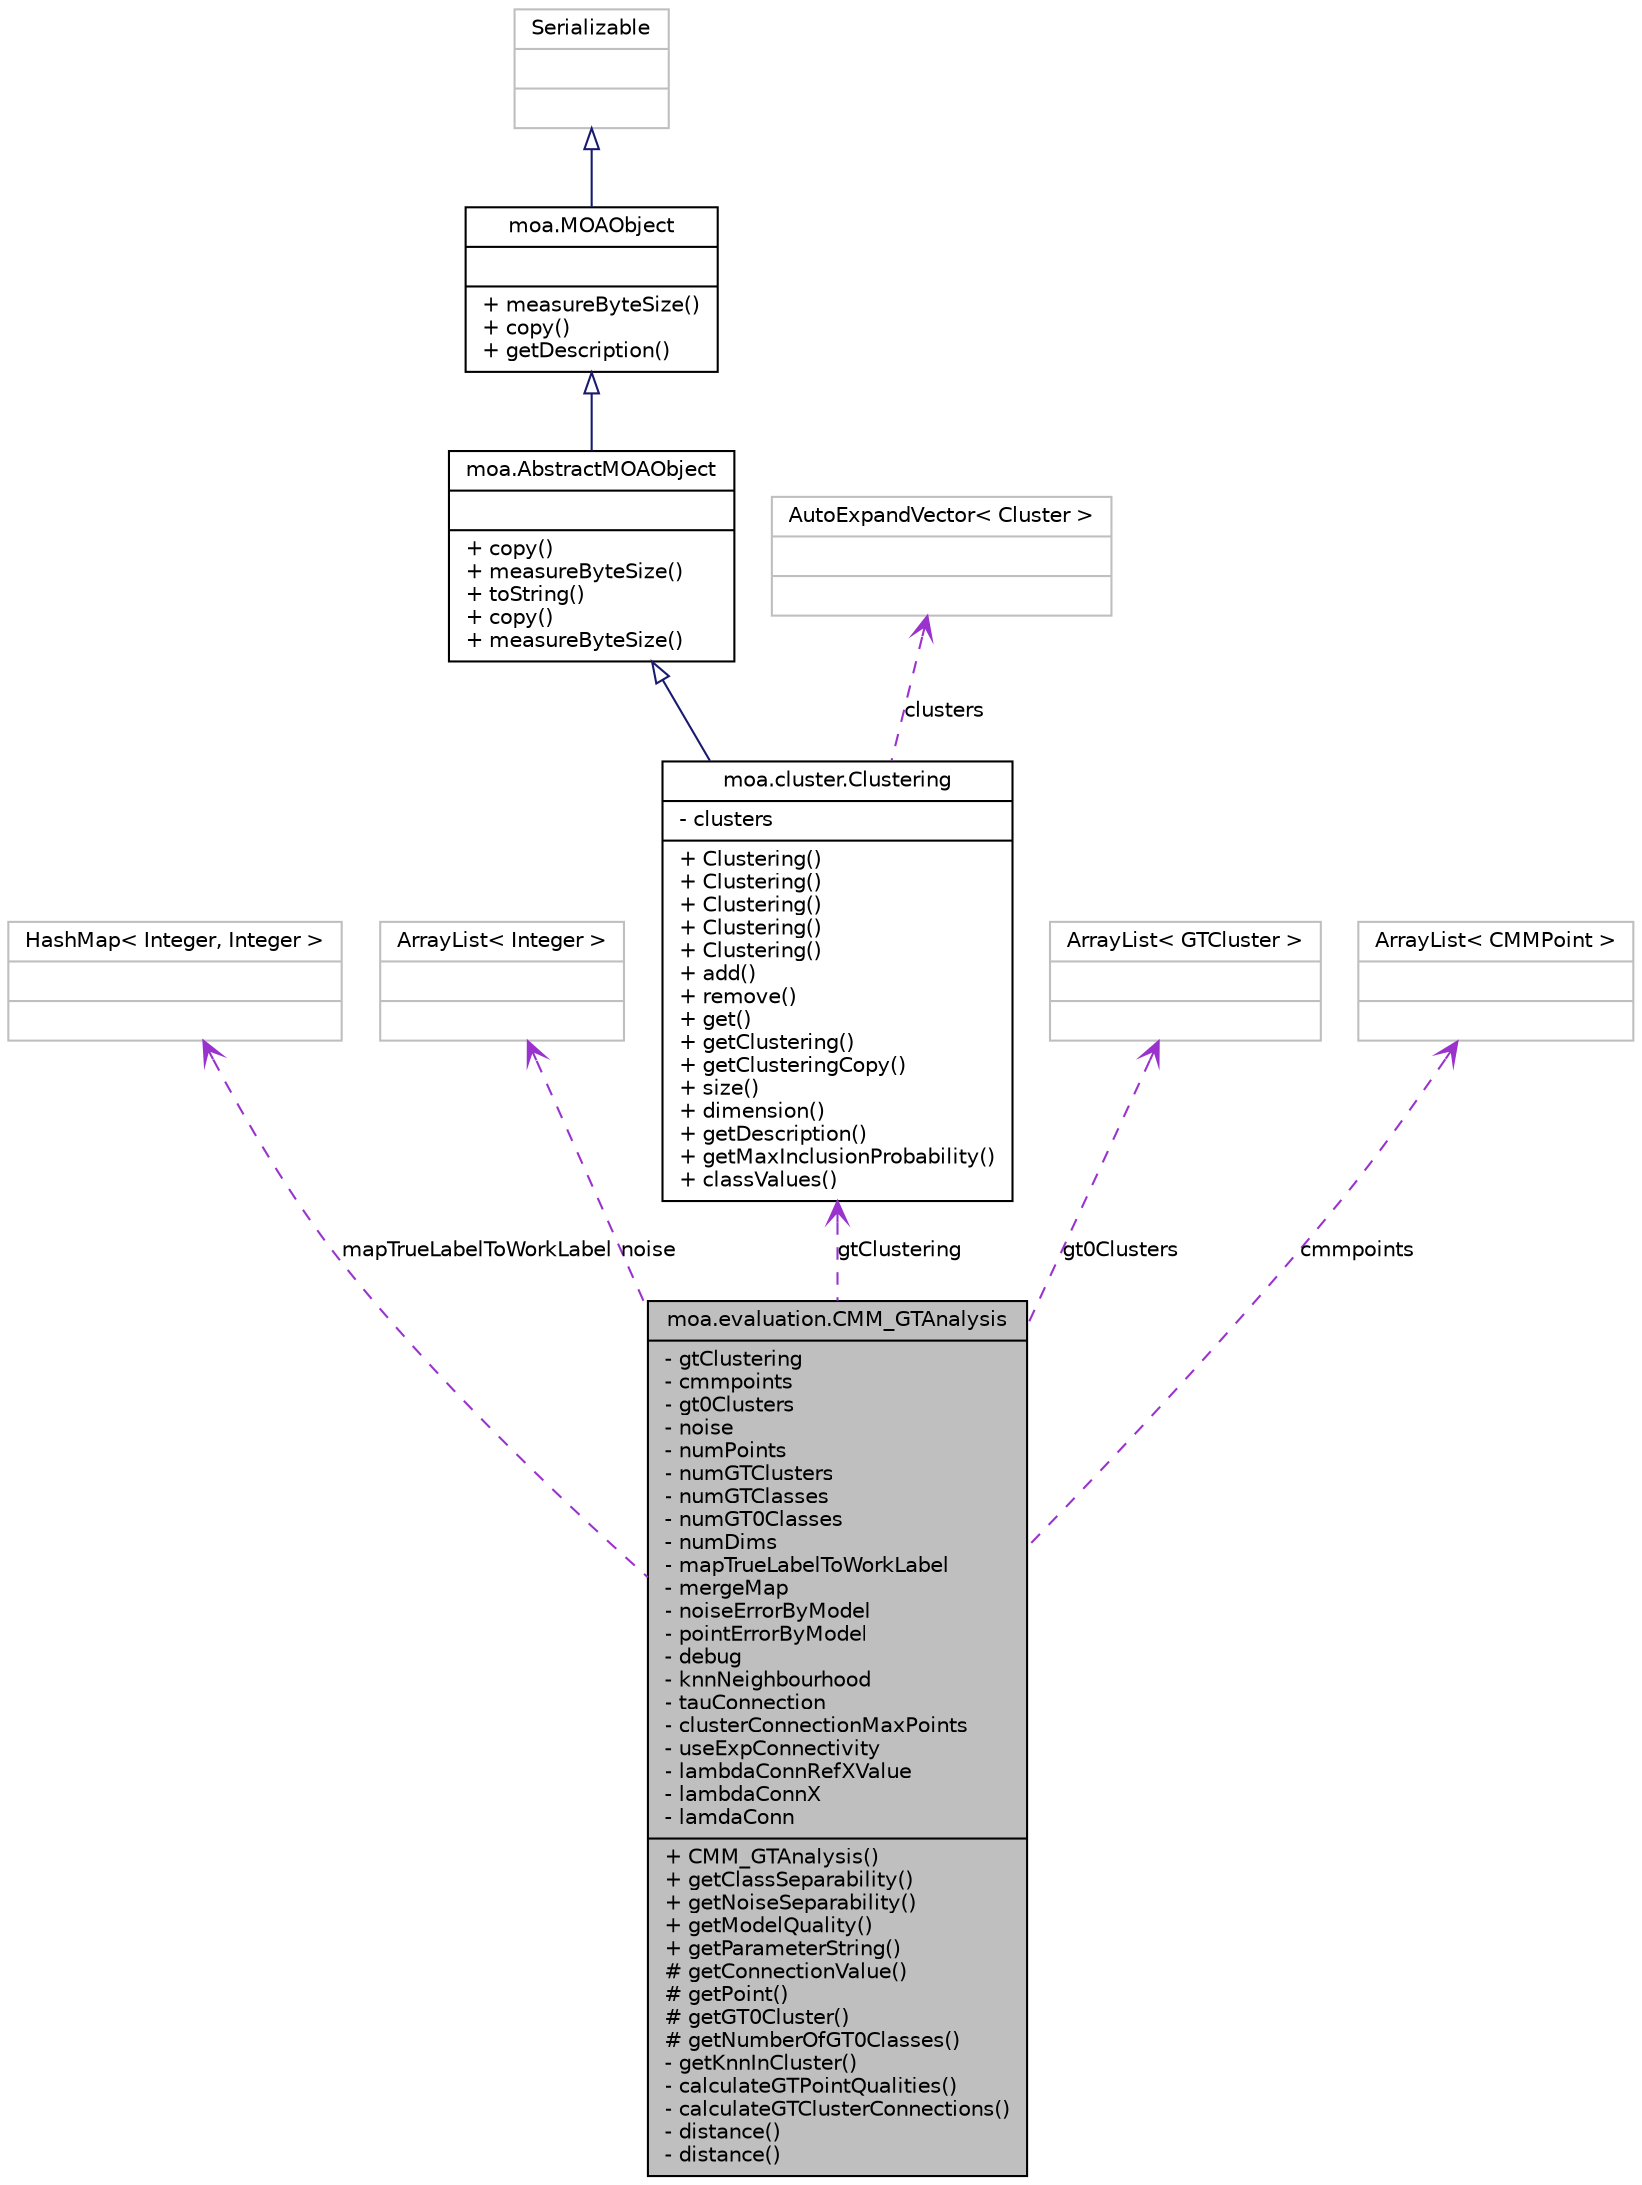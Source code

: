 digraph G
{
  edge [fontname="Helvetica",fontsize="10",labelfontname="Helvetica",labelfontsize="10"];
  node [fontname="Helvetica",fontsize="10",shape=record];
  Node1 [label="{moa.evaluation.CMM_GTAnalysis\n|- gtClustering\l- cmmpoints\l- gt0Clusters\l- noise\l- numPoints\l- numGTClusters\l- numGTClasses\l- numGT0Classes\l- numDims\l- mapTrueLabelToWorkLabel\l- mergeMap\l- noiseErrorByModel\l- pointErrorByModel\l- debug\l- knnNeighbourhood\l- tauConnection\l- clusterConnectionMaxPoints\l- useExpConnectivity\l- lambdaConnRefXValue\l- lambdaConnX\l- lamdaConn\l|+ CMM_GTAnalysis()\l+ getClassSeparability()\l+ getNoiseSeparability()\l+ getModelQuality()\l+ getParameterString()\l# getConnectionValue()\l# getPoint()\l# getGT0Cluster()\l# getNumberOfGT0Classes()\l- getKnnInCluster()\l- calculateGTPointQualities()\l- calculateGTClusterConnections()\l- distance()\l- distance()\l}",height=0.2,width=0.4,color="black", fillcolor="grey75", style="filled" fontcolor="black"];
  Node2 -> Node1 [dir=back,color="darkorchid3",fontsize="10",style="dashed",label="mapTrueLabelToWorkLabel",arrowtail="open",fontname="Helvetica"];
  Node2 [label="{HashMap\< Integer, Integer \>\n||}",height=0.2,width=0.4,color="grey75", fillcolor="white", style="filled"];
  Node3 -> Node1 [dir=back,color="darkorchid3",fontsize="10",style="dashed",label="noise",arrowtail="open",fontname="Helvetica"];
  Node3 [label="{ArrayList\< Integer \>\n||}",height=0.2,width=0.4,color="grey75", fillcolor="white", style="filled"];
  Node4 -> Node1 [dir=back,color="darkorchid3",fontsize="10",style="dashed",label="gtClustering",arrowtail="open",fontname="Helvetica"];
  Node4 [label="{moa.cluster.Clustering\n|- clusters\l|+ Clustering()\l+ Clustering()\l+ Clustering()\l+ Clustering()\l+ Clustering()\l+ add()\l+ remove()\l+ get()\l+ getClustering()\l+ getClusteringCopy()\l+ size()\l+ dimension()\l+ getDescription()\l+ getMaxInclusionProbability()\l+ classValues()\l}",height=0.2,width=0.4,color="black", fillcolor="white", style="filled",URL="$classmoa_1_1cluster_1_1Clustering.html"];
  Node5 -> Node4 [dir=back,color="midnightblue",fontsize="10",style="solid",arrowtail="empty",fontname="Helvetica"];
  Node5 [label="{moa.AbstractMOAObject\n||+ copy()\l+ measureByteSize()\l+ toString()\l+ copy()\l+ measureByteSize()\l}",height=0.2,width=0.4,color="black", fillcolor="white", style="filled",URL="$classmoa_1_1AbstractMOAObject.html",tooltip="Abstract MOA Object."];
  Node6 -> Node5 [dir=back,color="midnightblue",fontsize="10",style="solid",arrowtail="empty",fontname="Helvetica"];
  Node6 [label="{moa.MOAObject\n||+ measureByteSize()\l+ copy()\l+ getDescription()\l}",height=0.2,width=0.4,color="black", fillcolor="white", style="filled",URL="$interfacemoa_1_1MOAObject.html",tooltip="Interface implemented by classes in MOA, so that all are serializable, can produce..."];
  Node7 -> Node6 [dir=back,color="midnightblue",fontsize="10",style="solid",arrowtail="empty",fontname="Helvetica"];
  Node7 [label="{Serializable\n||}",height=0.2,width=0.4,color="grey75", fillcolor="white", style="filled"];
  Node8 -> Node4 [dir=back,color="darkorchid3",fontsize="10",style="dashed",label="clusters",arrowtail="open",fontname="Helvetica"];
  Node8 [label="{AutoExpandVector\< Cluster \>\n||}",height=0.2,width=0.4,color="grey75", fillcolor="white", style="filled"];
  Node9 -> Node1 [dir=back,color="darkorchid3",fontsize="10",style="dashed",label="gt0Clusters",arrowtail="open",fontname="Helvetica"];
  Node9 [label="{ArrayList\< GTCluster \>\n||}",height=0.2,width=0.4,color="grey75", fillcolor="white", style="filled"];
  Node10 -> Node1 [dir=back,color="darkorchid3",fontsize="10",style="dashed",label="cmmpoints",arrowtail="open",fontname="Helvetica"];
  Node10 [label="{ArrayList\< CMMPoint \>\n||}",height=0.2,width=0.4,color="grey75", fillcolor="white", style="filled"];
}
